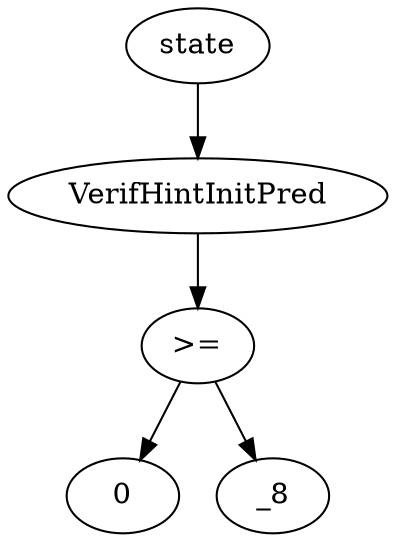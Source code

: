 digraph dag {
0 [label="state"];
1 [label="VerifHintInitPred"];
2 [label=">="];
3 [label="0"];
4 [label="_8"];
"0" -> "1"[label=""]
"1" -> "2"[label=""]
"2" -> "4"[label=""]
"2" -> "3"[label=""]
}
